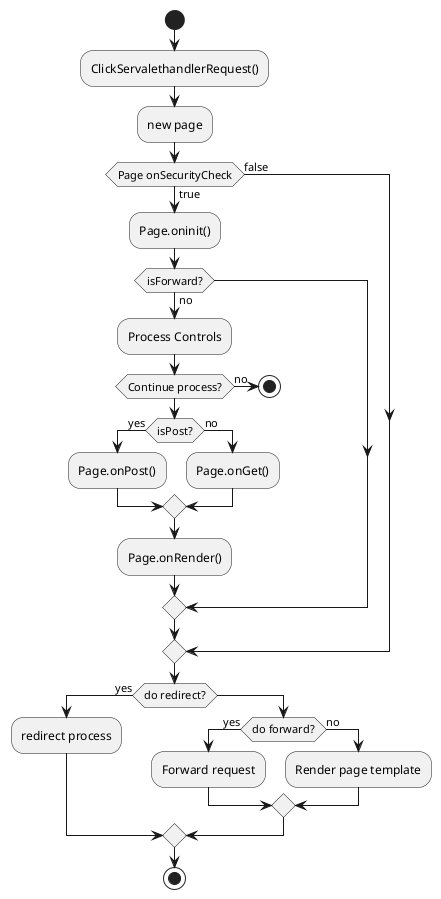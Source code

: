 @startuml

start
:ClickServalethandlerRequest();
:new page;
if (Page onSecurityCheck) then (true)
    :Page.oninit();
    if(isForward?) then (no)
        :Process Controls;
        if(Continue process?) then (no)
            stop
        else
            if(isPost?) then (yes)
                :Page.onPost();
            else (no)
                :Page.onGet();
            endif
                :Page.onRender();
        endif

    else

    endif

else (false)
endif
    if(do redirect?) then (yes)
        :redirect process;
    else
        if (do forward?) then (yes)
            :Forward request;
        else (no)
            :Render page template;
        endif

    endif

stop




@enduml